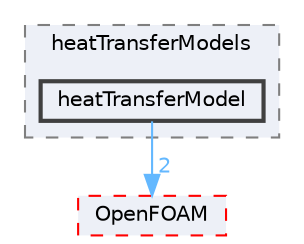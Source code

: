 digraph "src/phaseSystemModels/multiphaseEuler/multiphaseSystem/interfacialModels/heatTransferModels/heatTransferModel"
{
 // LATEX_PDF_SIZE
  bgcolor="transparent";
  edge [fontname=Helvetica,fontsize=10,labelfontname=Helvetica,labelfontsize=10];
  node [fontname=Helvetica,fontsize=10,shape=box,height=0.2,width=0.4];
  compound=true
  subgraph clusterdir_d810eae4225849bd175fd32761eec56b {
    graph [ bgcolor="#edf0f7", pencolor="grey50", label="heatTransferModels", fontname=Helvetica,fontsize=10 style="filled,dashed", URL="dir_d810eae4225849bd175fd32761eec56b.html",tooltip=""]
  dir_50a423bc465e0ad1da8bd035038b46a0 [label="heatTransferModel", fillcolor="#edf0f7", color="grey25", style="filled,bold", URL="dir_50a423bc465e0ad1da8bd035038b46a0.html",tooltip=""];
  }
  dir_c5473ff19b20e6ec4dfe5c310b3778a8 [label="OpenFOAM", fillcolor="#edf0f7", color="red", style="filled,dashed", URL="dir_c5473ff19b20e6ec4dfe5c310b3778a8.html",tooltip=""];
  dir_50a423bc465e0ad1da8bd035038b46a0->dir_c5473ff19b20e6ec4dfe5c310b3778a8 [headlabel="2", labeldistance=1.5 headhref="dir_001718_002695.html" href="dir_001718_002695.html" color="steelblue1" fontcolor="steelblue1"];
}
